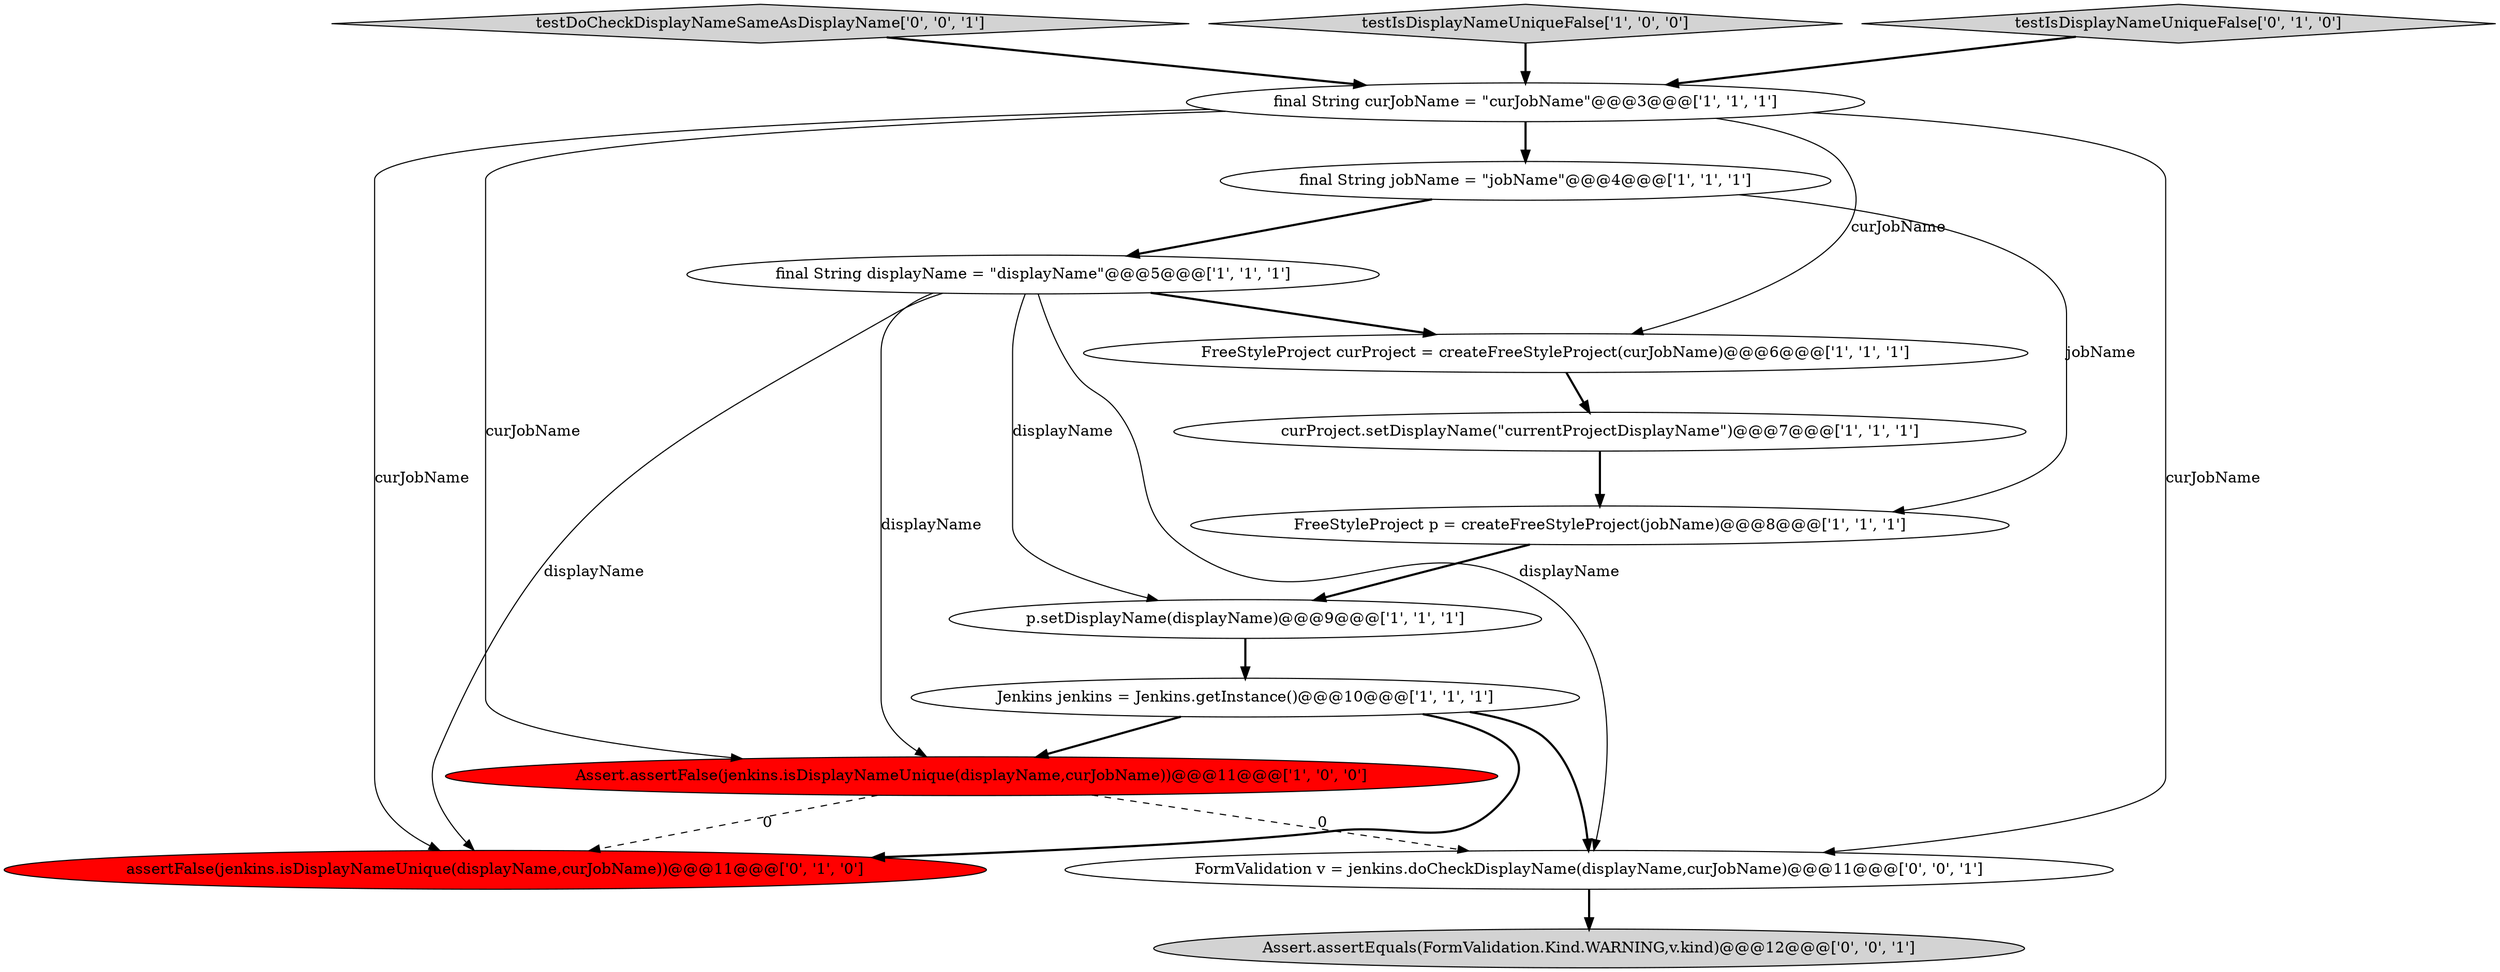 digraph {
14 [style = filled, label = "Assert.assertEquals(FormValidation.Kind.WARNING,v.kind)@@@12@@@['0', '0', '1']", fillcolor = lightgray, shape = ellipse image = "AAA0AAABBB3BBB"];
0 [style = filled, label = "Jenkins jenkins = Jenkins.getInstance()@@@10@@@['1', '1', '1']", fillcolor = white, shape = ellipse image = "AAA0AAABBB1BBB"];
3 [style = filled, label = "final String curJobName = \"curJobName\"@@@3@@@['1', '1', '1']", fillcolor = white, shape = ellipse image = "AAA0AAABBB1BBB"];
12 [style = filled, label = "FormValidation v = jenkins.doCheckDisplayName(displayName,curJobName)@@@11@@@['0', '0', '1']", fillcolor = white, shape = ellipse image = "AAA0AAABBB3BBB"];
4 [style = filled, label = "p.setDisplayName(displayName)@@@9@@@['1', '1', '1']", fillcolor = white, shape = ellipse image = "AAA0AAABBB1BBB"];
13 [style = filled, label = "testDoCheckDisplayNameSameAsDisplayName['0', '0', '1']", fillcolor = lightgray, shape = diamond image = "AAA0AAABBB3BBB"];
9 [style = filled, label = "FreeStyleProject p = createFreeStyleProject(jobName)@@@8@@@['1', '1', '1']", fillcolor = white, shape = ellipse image = "AAA0AAABBB1BBB"];
1 [style = filled, label = "testIsDisplayNameUniqueFalse['1', '0', '0']", fillcolor = lightgray, shape = diamond image = "AAA0AAABBB1BBB"];
7 [style = filled, label = "FreeStyleProject curProject = createFreeStyleProject(curJobName)@@@6@@@['1', '1', '1']", fillcolor = white, shape = ellipse image = "AAA0AAABBB1BBB"];
8 [style = filled, label = "final String displayName = \"displayName\"@@@5@@@['1', '1', '1']", fillcolor = white, shape = ellipse image = "AAA0AAABBB1BBB"];
11 [style = filled, label = "assertFalse(jenkins.isDisplayNameUnique(displayName,curJobName))@@@11@@@['0', '1', '0']", fillcolor = red, shape = ellipse image = "AAA1AAABBB2BBB"];
10 [style = filled, label = "testIsDisplayNameUniqueFalse['0', '1', '0']", fillcolor = lightgray, shape = diamond image = "AAA0AAABBB2BBB"];
5 [style = filled, label = "curProject.setDisplayName(\"currentProjectDisplayName\")@@@7@@@['1', '1', '1']", fillcolor = white, shape = ellipse image = "AAA0AAABBB1BBB"];
2 [style = filled, label = "final String jobName = \"jobName\"@@@4@@@['1', '1', '1']", fillcolor = white, shape = ellipse image = "AAA0AAABBB1BBB"];
6 [style = filled, label = "Assert.assertFalse(jenkins.isDisplayNameUnique(displayName,curJobName))@@@11@@@['1', '0', '0']", fillcolor = red, shape = ellipse image = "AAA1AAABBB1BBB"];
3->12 [style = solid, label="curJobName"];
8->12 [style = solid, label="displayName"];
5->9 [style = bold, label=""];
0->6 [style = bold, label=""];
3->6 [style = solid, label="curJobName"];
0->12 [style = bold, label=""];
9->4 [style = bold, label=""];
6->11 [style = dashed, label="0"];
1->3 [style = bold, label=""];
0->11 [style = bold, label=""];
10->3 [style = bold, label=""];
2->9 [style = solid, label="jobName"];
3->7 [style = solid, label="curJobName"];
8->7 [style = bold, label=""];
8->11 [style = solid, label="displayName"];
4->0 [style = bold, label=""];
6->12 [style = dashed, label="0"];
8->6 [style = solid, label="displayName"];
7->5 [style = bold, label=""];
3->2 [style = bold, label=""];
13->3 [style = bold, label=""];
12->14 [style = bold, label=""];
8->4 [style = solid, label="displayName"];
3->11 [style = solid, label="curJobName"];
2->8 [style = bold, label=""];
}
